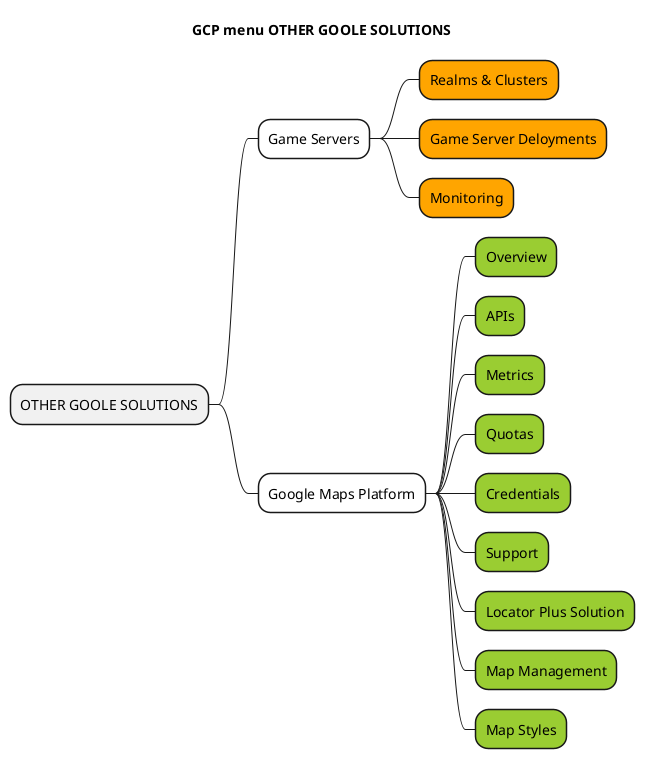 @startmindmap
title GCP menu OTHER GOOLE SOLUTIONS

* OTHER GOOLE SOLUTIONS
**[#White] Game Servers
***[#Orange] Realms & Clusters
***[#Orange] Game Server Deloyments
***[#Orange] Monitoring

**[#White] Google Maps Platform
***[#YellowGreen] Overview
***[#YellowGreen] APIs
***[#YellowGreen] Metrics
***[#YellowGreen] Quotas
***[#YellowGreen] Credentials
***[#YellowGreen] Support
***[#YellowGreen] Locator Plus Solution
***[#YellowGreen] Map Management
***[#YellowGreen] Map Styles


@endmindmap